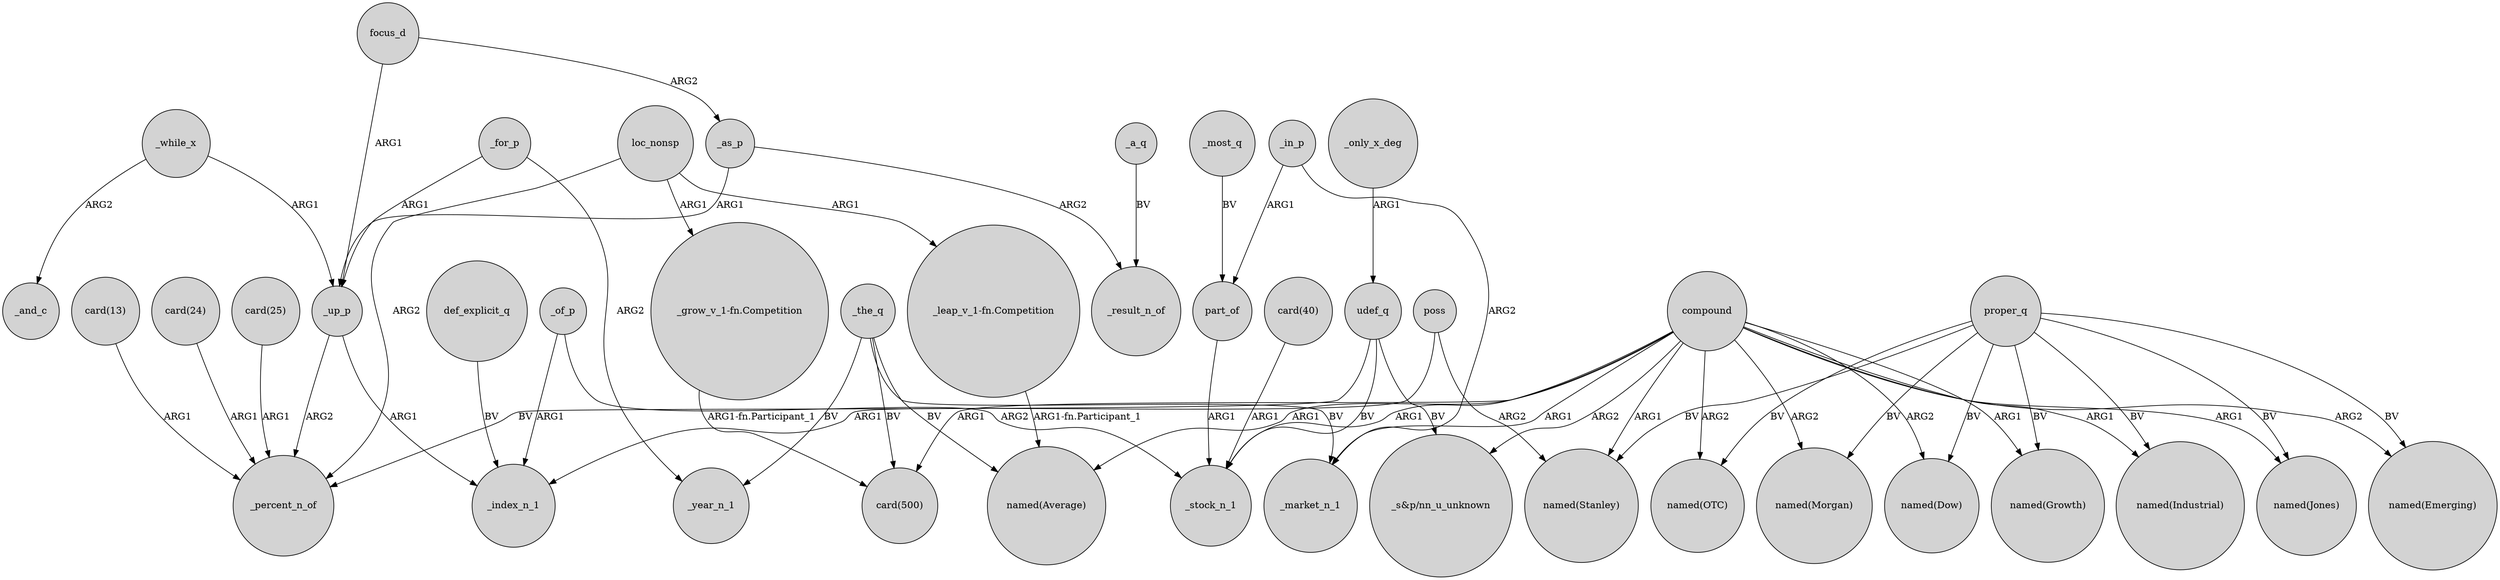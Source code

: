 digraph {
	node [shape=circle style=filled]
	_up_p -> _percent_n_of [label=ARG2]
	focus_d -> _up_p [label=ARG1]
	part_of -> _stock_n_1 [label=ARG1]
	def_explicit_q -> _index_n_1 [label=BV]
	compound -> "named(Jones)" [label=ARG1]
	_while_x -> _and_c [label=ARG2]
	_up_p -> _index_n_1 [label=ARG1]
	poss -> _index_n_1 [label=ARG1]
	_in_p -> part_of [label=ARG1]
	_as_p -> _up_p [label=ARG1]
	"_grow_v_1-fn.Competition" -> "card(500)" [label="ARG1-fn.Participant_1"]
	"card(25)" -> _percent_n_of [label=ARG1]
	loc_nonsp -> "_leap_v_1-fn.Competition" [label=ARG1]
	"card(40)" -> _stock_n_1 [label=ARG1]
	proper_q -> "named(Stanley)" [label=BV]
	proper_q -> "named(Growth)" [label=BV]
	_the_q -> _market_n_1 [label=BV]
	compound -> "_s&p/nn_u_unknown" [label=ARG2]
	compound -> _stock_n_1 [label=ARG1]
	proper_q -> "named(Emerging)" [label=BV]
	_for_p -> _up_p [label=ARG1]
	_as_p -> _result_n_of [label=ARG2]
	udef_q -> _stock_n_1 [label=BV]
	_in_p -> _market_n_1 [label=ARG2]
	proper_q -> "named(Industrial)" [label=BV]
	_most_q -> part_of [label=BV]
	"card(13)" -> _percent_n_of [label=ARG1]
	proper_q -> "named(OTC)" [label=BV]
	udef_q -> "_s&p/nn_u_unknown" [label=BV]
	_the_q -> _year_n_1 [label=BV]
	_the_q -> "card(500)" [label=BV]
	compound -> "named(Morgan)" [label=ARG2]
	udef_q -> _percent_n_of [label=BV]
	_while_x -> _up_p [label=ARG1]
	"_leap_v_1-fn.Competition" -> "named(Average)" [label="ARG1-fn.Participant_1"]
	_the_q -> "named(Average)" [label=BV]
	compound -> "named(Emerging)" [label=ARG2]
	compound -> "card(500)" [label=ARG1]
	proper_q -> "named(Dow)" [label=BV]
	proper_q -> "named(Jones)" [label=BV]
	compound -> "named(Growth)" [label=ARG1]
	compound -> "named(Industrial)" [label=ARG1]
	compound -> "named(Average)" [label=ARG1]
	compound -> "named(Dow)" [label=ARG2]
	_of_p -> _stock_n_1 [label=ARG2]
	_a_q -> _result_n_of [label=BV]
	poss -> "named(Stanley)" [label=ARG2]
	_for_p -> _year_n_1 [label=ARG2]
	_only_x_deg -> udef_q [label=ARG1]
	focus_d -> _as_p [label=ARG2]
	proper_q -> "named(Morgan)" [label=BV]
	compound -> "named(Stanley)" [label=ARG1]
	"card(24)" -> _percent_n_of [label=ARG1]
	compound -> _market_n_1 [label=ARG1]
	_of_p -> _index_n_1 [label=ARG1]
	loc_nonsp -> "_grow_v_1-fn.Competition" [label=ARG1]
	compound -> "named(OTC)" [label=ARG2]
	loc_nonsp -> _percent_n_of [label=ARG2]
}
